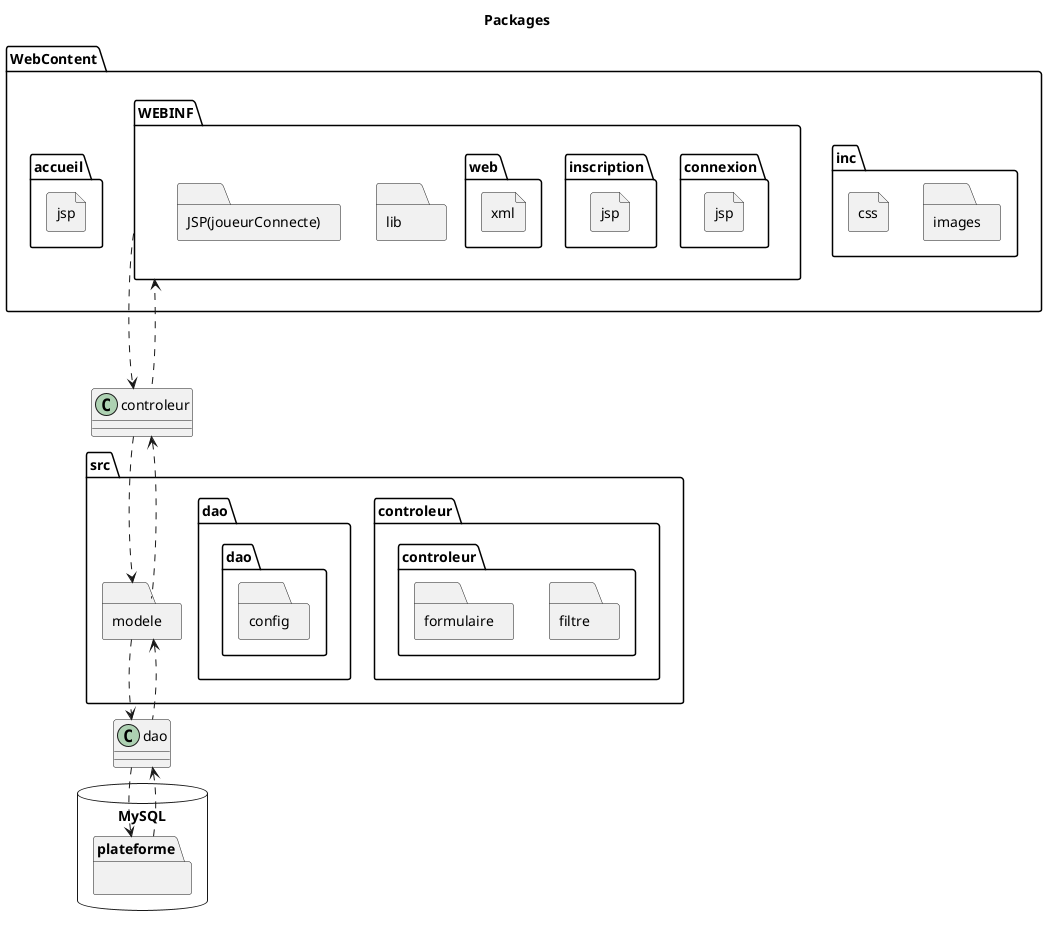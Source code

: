 @startuml
title Packages

package MySQL <<Database>> {
  package plateforme {
  }
}

package src <<Folder>> {
  package controleur <<Folder>> {
    package controleur.filtre <<Folder>> {
    }
    package controleur.formulaire <<Folder>> {
    }
  }
  package dao <<Folder>> {
    package dao.config <<Folder>> {
    }  
  }  
  package modele <<Folder>> {
  }
}

package WebContent <<Folder>> {
  package inc <<Folder>> {
    package images <<Folder>> {
    }
    package css <<File>> {
    }
  }
  package WEBINF <<Folder>> {
    package connexion.jsp <<File>> {
    }
    package inscription.jsp <<File>> {
    }
    package web.xml <<File>> {
    }
    package lib <<Folder>> {
    }
    package JSP(joueurConnecte) <<Folder>> {
    }
  } 
  package accueil.jsp <<File>> {
  }
}

WEBINF .-.> controleur
WEBINF <.-. controleur
controleur ..> modele
controleur <.. modele
modele ..> dao
modele <.. dao
dao ..> plateforme
dao <.. plateforme
@enduml
